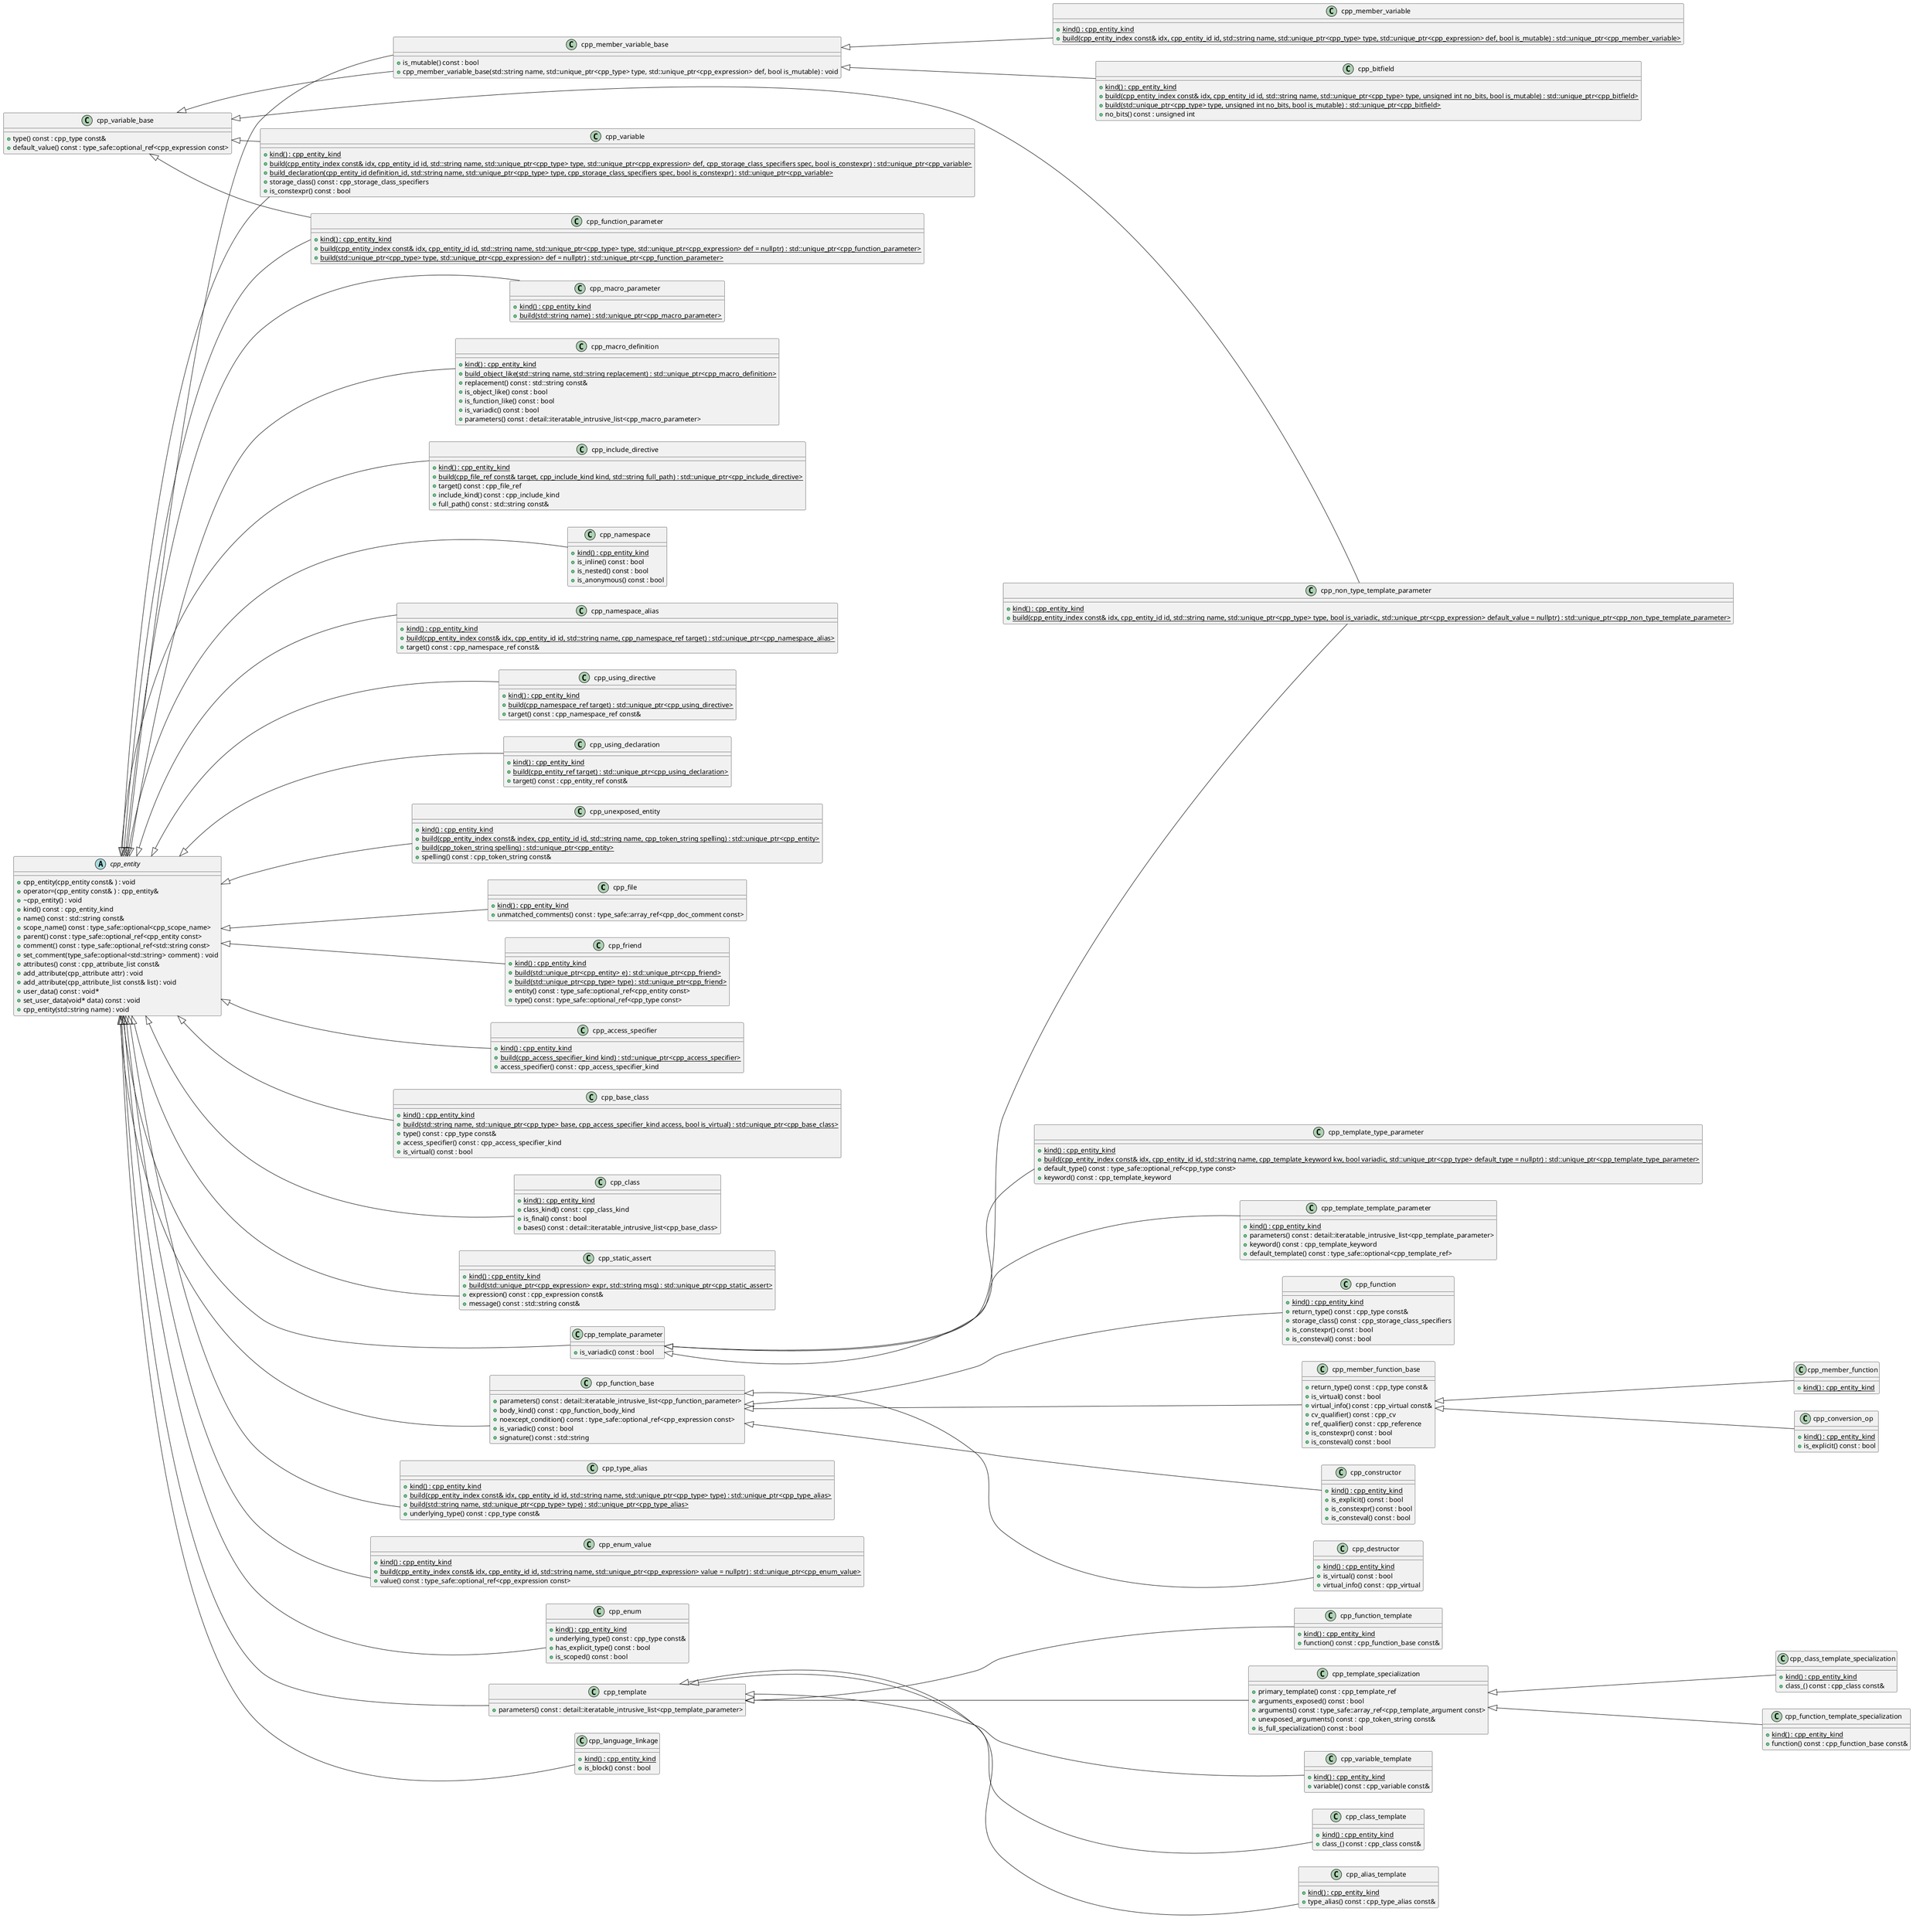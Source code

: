 @startuml
left to right direction
class "cpp_file" as C_0000006252
class C_0000006252 [[https://github.com/foonathan/cppast/blob/19cbc378f8a6b3fe7d04b309784a3a0920de9e75/include/cppast/cpp_file.hpp#L27{A [cppast::cpp_entity]() modelling a file. This is the top-level entity of the AST.}]] {
{static} +kind() : cpp_entity_kind [[[https://github.com/foonathan/cppast/blob/19cbc378f8a6b3fe7d04b309784a3a0920de9e75/include/cppast/cpp_file.hpp#L30{kind}]]]
+unmatched_comments() const : type_safe::array_ref<cpp_doc_comment const> [[[https://github.com/foonathan/cppast/blob/19cbc378f8a6b3fe7d04b309784a3a0920de9e75/include/cppast/cpp_file.hpp#L71{\returns The unmatched documentation comments.}]]]
}
class "cpp_class_template" as C_0000006313
class C_0000006313 [[https://github.com/foonathan/cppast/blob/19cbc378f8a6b3fe7d04b309784a3a0920de9e75/include/cppast/cpp_class_template.hpp#L13{A [cppast::cpp_entity]() modelling a class template.}]] {
{static} +kind() : cpp_entity_kind [[[https://github.com/foonathan/cppast/blob/19cbc378f8a6b3fe7d04b309784a3a0920de9e75/include/cppast/cpp_class_template.hpp#L16{kind}]]]
+class_() const : cpp_class const& [[[https://github.com/foonathan/cppast/blob/19cbc378f8a6b3fe7d04b309784a3a0920de9e75/include/cppast/cpp_class_template.hpp#L26{A reference to the class that is being templated.}]]]
}
class "cpp_class_template_specialization" as C_0000006323
class C_0000006323 [[https://github.com/foonathan/cppast/blob/19cbc378f8a6b3fe7d04b309784a3a0920de9e75/include/cppast/cpp_class_template.hpp#L42{A [cppast::cpp_entity]() modelling a class template specialization.}]] {
{static} +kind() : cpp_entity_kind [[[https://github.com/foonathan/cppast/blob/19cbc378f8a6b3fe7d04b309784a3a0920de9e75/include/cppast/cpp_class_template.hpp#L45{kind}]]]
+class_() const : cpp_class const& [[[https://github.com/foonathan/cppast/blob/19cbc378f8a6b3fe7d04b309784a3a0920de9e75/include/cppast/cpp_class_template.hpp#L55{A reference to the class that is being specialized.}]]]
}
class "cpp_friend" as C_0000006381
class C_0000006381 [[https://github.com/foonathan/cppast/blob/19cbc378f8a6b3fe7d04b309784a3a0920de9e75/include/cppast/cpp_friend.hpp#L19{A [cppast::cpp_entity]() representing a friend declaration. It can either declare or define a `friend` function (template), declare a `friend` class, or refer to an existing type.}]] {
{static} +kind() : cpp_entity_kind [[[https://github.com/foonathan/cppast/blob/19cbc378f8a6b3fe7d04b309784a3a0920de9e75/include/cppast/cpp_friend.hpp#L22{kind}]]]
{static} +build(std::unique_ptr<cpp_entity> e) : std::unique_ptr<cpp_friend> [[[https://github.com/foonathan/cppast/blob/19cbc378f8a6b3fe7d04b309784a3a0920de9e75/include/cppast/cpp_friend.hpp#L27{\returns A newly created friend declaring the given entity as `friend`. \notes The friend declaration itself will not be registered, but the referring entity is.}]]]
{static} +build(std::unique_ptr<cpp_type> type) : std::unique_ptr<cpp_friend> [[[https://github.com/foonathan/cppast/blob/19cbc378f8a6b3fe7d04b309784a3a0920de9e75/include/cppast/cpp_friend.hpp#L34{\returns A newly created friend declaring the given type as `friend`. \notes It will not be registered.}]]]
+entity() const : type_safe::optional_ref<cpp_entity const> [[[https://github.com/foonathan/cppast/blob/19cbc378f8a6b3fe7d04b309784a3a0920de9e75/include/cppast/cpp_friend.hpp#L40{\returns An optional reference to the entity it declares as friend, or `nullptr`.}]]]
+type() const : type_safe::optional_ref<cpp_type const> [[[https://github.com/foonathan/cppast/blob/19cbc378f8a6b3fe7d04b309784a3a0920de9e75/include/cppast/cpp_friend.hpp#L48{\returns An optional reference to the type it declares as friend, or `nullptr`.}]]]
}
class "cpp_alias_template" as C_0000006404
class C_0000006404 [[https://github.com/foonathan/cppast/blob/19cbc378f8a6b3fe7d04b309784a3a0920de9e75/include/cppast/cpp_alias_template.hpp#L13{A [cppast::cpp_entity]() modelling a C++ alias template.}]] {
{static} +kind() : cpp_entity_kind [[[https://github.com/foonathan/cppast/blob/19cbc378f8a6b3fe7d04b309784a3a0920de9e75/include/cppast/cpp_alias_template.hpp#L16{kind}]]]
+type_alias() const : cpp_type_alias const& [[[https://github.com/foonathan/cppast/blob/19cbc378f8a6b3fe7d04b309784a3a0920de9e75/include/cppast/cpp_alias_template.hpp#L26{\returns A reference to the type alias that is being templated.}]]]
}
class "cpp_function_template" as C_0000006423
class C_0000006423 [[https://github.com/foonathan/cppast/blob/19cbc378f8a6b3fe7d04b309784a3a0920de9e75/include/cppast/cpp_function_template.hpp#L13{A [cppast::cpp_entity]() modelling a function template.}]] {
{static} +kind() : cpp_entity_kind [[[https://github.com/foonathan/cppast/blob/19cbc378f8a6b3fe7d04b309784a3a0920de9e75/include/cppast/cpp_function_template.hpp#L16{kind}]]]
+function() const : cpp_function_base const& [[[https://github.com/foonathan/cppast/blob/19cbc378f8a6b3fe7d04b309784a3a0920de9e75/include/cppast/cpp_function_template.hpp#L26{A reference to the function that is being templated.}]]]
}
class "cpp_function_template_specialization" as C_0000006433
class C_0000006433 [[https://github.com/foonathan/cppast/blob/19cbc378f8a6b3fe7d04b309784a3a0920de9e75/include/cppast/cpp_function_template.hpp#L42{A [cppast::cpp_entity]() modelling a function template specialization.}]] {
{static} +kind() : cpp_entity_kind [[[https://github.com/foonathan/cppast/blob/19cbc378f8a6b3fe7d04b309784a3a0920de9e75/include/cppast/cpp_function_template.hpp#L45{kind}]]]
+function() const : cpp_function_base const& [[[https://github.com/foonathan/cppast/blob/19cbc378f8a6b3fe7d04b309784a3a0920de9e75/include/cppast/cpp_function_template.hpp#L59{A reference to the function that is being specialized.}]]]
}
class "cpp_access_specifier" as C_0000006604
class C_0000006604 [[https://github.com/foonathan/cppast/blob/19cbc378f8a6b3fe7d04b309784a3a0920de9e75/include/cppast/cpp_class.hpp#L37{A [cppast::cpp_entity]() modelling a C++ access specifier.}]] {
{static} +kind() : cpp_entity_kind [[[https://github.com/foonathan/cppast/blob/19cbc378f8a6b3fe7d04b309784a3a0920de9e75/include/cppast/cpp_class.hpp#L40{kind}]]]
{static} +build(cpp_access_specifier_kind kind) : std::unique_ptr<cpp_access_specifier> [[[https://github.com/foonathan/cppast/blob/19cbc378f8a6b3fe7d04b309784a3a0920de9e75/include/cppast/cpp_class.hpp#L45{\returns A newly created access specifier. \notes It is not meant to be registered at the [cppast::cpp_entity_index](), as nothing can refer to it.}]]]
+access_specifier() const : cpp_access_specifier_kind [[[https://github.com/foonathan/cppast/blob/19cbc378f8a6b3fe7d04b309784a3a0920de9e75/include/cppast/cpp_class.hpp#L51{\returns The kind of access specifier.}]]]
}
class "cpp_base_class" as C_0000006615
class C_0000006615 [[https://github.com/foonathan/cppast/blob/19cbc378f8a6b3fe7d04b309784a3a0920de9e75/include/cppast/cpp_class.hpp#L67{A [cppast::cpp_entity]() modelling a base class specifier.}]] {
{static} +kind() : cpp_entity_kind [[[https://github.com/foonathan/cppast/blob/19cbc378f8a6b3fe7d04b309784a3a0920de9e75/include/cppast/cpp_class.hpp#L70{kind}]]]
{static} +build(std::string name, std::unique_ptr<cpp_type> base, cpp_access_specifier_kind access, bool is_virtual) : std::unique_ptr<cpp_base_class> [[[https://github.com/foonathan/cppast/blob/19cbc378f8a6b3fe7d04b309784a3a0920de9e75/include/cppast/cpp_class.hpp#L75{\returns A newly created base class specifier. \notes It is not meant to be registered at the [cppast::cpp_entity_index](), as nothing can refer to the specifier itself.}]]]
+type() const : cpp_type const& [[[https://github.com/foonathan/cppast/blob/19cbc378f8a6b3fe7d04b309784a3a0920de9e75/include/cppast/cpp_class.hpp#L83{\returns The type of the base class.}]]]
+access_specifier() const : cpp_access_specifier_kind [[[https://github.com/foonathan/cppast/blob/19cbc378f8a6b3fe7d04b309784a3a0920de9e75/include/cppast/cpp_class.hpp#L89{\returns The access specifier of the base class.}]]]
+is_virtual() const : bool [[[https://github.com/foonathan/cppast/blob/19cbc378f8a6b3fe7d04b309784a3a0920de9e75/include/cppast/cpp_class.hpp#L95{\returns Whether or not it is a `virtual` base class.}]]]
}
class "cpp_class" as C_0000006644
class C_0000006644 [[https://github.com/foonathan/cppast/blob/19cbc378f8a6b3fe7d04b309784a3a0920de9e75/include/cppast/cpp_class.hpp#L118{A [cppast::cpp_entity]() modelling a C++ class. This can either be a definition or just a forward declaration. If it is just a forward declaration, everything except the class type will not be available.}]] {
{static} +kind() : cpp_entity_kind [[[https://github.com/foonathan/cppast/blob/19cbc378f8a6b3fe7d04b309784a3a0920de9e75/include/cppast/cpp_class.hpp#L123{kind}]]]
+class_kind() const : cpp_class_kind [[[https://github.com/foonathan/cppast/blob/19cbc378f8a6b3fe7d04b309784a3a0920de9e75/include/cppast/cpp_class.hpp#L198{\returns The keyword used in the declaration of the class.}]]]
+is_final() const : bool [[[https://github.com/foonathan/cppast/blob/19cbc378f8a6b3fe7d04b309784a3a0920de9e75/include/cppast/cpp_class.hpp#L204{\returns Whether or not the class was declared `final`.}]]]
+bases() const : detail::iteratable_intrusive_list<cpp_base_class> [[[https://github.com/foonathan/cppast/blob/19cbc378f8a6b3fe7d04b309784a3a0920de9e75/include/cppast/cpp_class.hpp#L210{\returns An iteratable object iterating over the [cppast::cpp_base_class]() specifiers.}]]]
}
class "cpp_static_assert" as C_0000006716
class C_0000006716 [[https://github.com/foonathan/cppast/blob/19cbc378f8a6b3fe7d04b309784a3a0920de9e75/include/cppast/cpp_static_assert.hpp#L12{cpp_static_assert}]] {
{static} +kind() : cpp_entity_kind [[[https://github.com/foonathan/cppast/blob/19cbc378f8a6b3fe7d04b309784a3a0920de9e75/include/cppast/cpp_static_assert.hpp#L15{kind}]]]
{static} +build(std::unique_ptr<cpp_expression> expr, std::string msg) : std::unique_ptr<cpp_static_assert> [[[https://github.com/foonathan/cppast/blob/19cbc378f8a6b3fe7d04b309784a3a0920de9e75/include/cppast/cpp_static_assert.hpp#L19{\returns A newly created `static_assert()` entity. \notes It will not be registered as nothing can refer to it.}]]]
+expression() const : cpp_expression const& [[[https://github.com/foonathan/cppast/blob/19cbc378f8a6b3fe7d04b309784a3a0920de9e75/include/cppast/cpp_static_assert.hpp#L27{\returns A reference to the [cppast::cpp_expression]() that is being asserted.}]]]
+message() const : std::string const& [[[https://github.com/foonathan/cppast/blob/19cbc378f8a6b3fe7d04b309784a3a0920de9e75/include/cppast/cpp_static_assert.hpp#L33{\returns A reference to the message of the assertion.}]]]
}
class "cpp_variable_base" as C_0000006800
class C_0000006800 [[https://github.com/foonathan/cppast/blob/19cbc378f8a6b3fe7d04b309784a3a0920de9e75/include/cppast/cpp_variable_base.hpp#L16{Additional base class for all [cppast::cpp_entity]() modelling some kind of variable. Examples are [cppast::cpp_variable]() or [cppast::cpp_function_parameter](), or anything that is name/type/default-value triple.}]] {
+type() const : cpp_type const& [[[https://github.com/foonathan/cppast/blob/19cbc378f8a6b3fe7d04b309784a3a0920de9e75/include/cppast/cpp_variable_base.hpp#L20{\returns A reference to the [cppast::cpp_type]() of the variable.}]]]
+default_value() const : type_safe::optional_ref<cpp_expression const> [[[https://github.com/foonathan/cppast/blob/19cbc378f8a6b3fe7d04b309784a3a0920de9e75/include/cppast/cpp_variable_base.hpp#L26{\returns A [ts::optional_ref]() to the [cppast::cpp_expression]() that is the default value.}]]]
}
class "cpp_function_parameter" as C_0000006844
class C_0000006844 [[https://github.com/foonathan/cppast/blob/19cbc378f8a6b3fe7d04b309784a3a0920de9e75/include/cppast/cpp_function.hpp#L16{A [cppast::cpp_entity]() modelling a function parameter.}]] {
{static} +kind() : cpp_entity_kind [[[https://github.com/foonathan/cppast/blob/19cbc378f8a6b3fe7d04b309784a3a0920de9e75/include/cppast/cpp_function.hpp#L19{kind}]]]
{static} +build(cpp_entity_index const& idx, cpp_entity_id id, std::string name, std::unique_ptr<cpp_type> type, std::unique_ptr<cpp_expression> def = nullptr) : std::unique_ptr<cpp_function_parameter> [[[https://github.com/foonathan/cppast/blob/19cbc378f8a6b3fe7d04b309784a3a0920de9e75/include/cppast/cpp_function.hpp#L22{\returns A newly created and registered function parameter.}]]]
{static} +build(std::unique_ptr<cpp_type> type, std::unique_ptr<cpp_expression> def = nullptr) : std::unique_ptr<cpp_function_parameter> [[[https://github.com/foonathan/cppast/blob/19cbc378f8a6b3fe7d04b309784a3a0920de9e75/include/cppast/cpp_function.hpp#L30{\returns A newly created unnamed function parameter. \notes It will not be registered, as nothing can refer to it.}]]]
}
class "cpp_function_base" as C_0000006868
class C_0000006868 [[https://github.com/foonathan/cppast/blob/19cbc378f8a6b3fe7d04b309784a3a0920de9e75/include/cppast/cpp_function.hpp#L68{Base class for all entities that are functions. It contains arguments and common flags.}]] {
+parameters() const : detail::iteratable_intrusive_list<cpp_function_parameter> [[[https://github.com/foonathan/cppast/blob/19cbc378f8a6b3fe7d04b309784a3a0920de9e75/include/cppast/cpp_function.hpp#L73{\returns An iteratable object iterating over the [cppast::cpp_function_parameter]() entities.}]]]
+body_kind() const : cpp_function_body_kind [[[https://github.com/foonathan/cppast/blob/19cbc378f8a6b3fe7d04b309784a3a0920de9e75/include/cppast/cpp_function.hpp#L80{\returns The [cppast::cpp_function_body_kind](). \notes This matches the [cppast::cpp_forward_declarable]() queries.}]]]
+noexcept_condition() const : type_safe::optional_ref<cpp_expression const> [[[https://github.com/foonathan/cppast/blob/19cbc378f8a6b3fe7d04b309784a3a0920de9e75/include/cppast/cpp_function.hpp#L89{\returns A [ts::optional_ref]() to the [cppast::cpp_expression]() that is the given `noexcept` condition. \notes If this returns `nullptr`, the function has the implicit noexcept value (i.e. none, unless it is a destructor). \notes There is no way to di...}]]]
+is_variadic() const : bool [[[https://github.com/foonathan/cppast/blob/19cbc378f8a6b3fe7d04b309784a3a0920de9e75/include/cppast/cpp_function.hpp#L95{\returns Whether the function has an ellipsis.}]]]
+signature() const : std::string [[[https://github.com/foonathan/cppast/blob/19cbc378f8a6b3fe7d04b309784a3a0920de9e75/include/cppast/cpp_function.hpp#L103{\returns The signature of the function, i.e. parameters and cv/ref-qualifiers if a member function. It has the form `(int,char,...) const`.}]]]
}
class "cpp_function" as C_0000006910
class C_0000006910 [[https://github.com/foonathan/cppast/blob/19cbc378f8a6b3fe7d04b309784a3a0920de9e75/include/cppast/cpp_function.hpp#L201{A [cppast::cpp_entity]() modelling a C++ function. \notes This is not a member function, use [cppast::cpp_member_function]() for that. It can be a `static` function of a class, however.}]] {
{static} +kind() : cpp_entity_kind [[[https://github.com/foonathan/cppast/blob/19cbc378f8a6b3fe7d04b309784a3a0920de9e75/include/cppast/cpp_function.hpp#L204{kind}]]]
+return_type() const : cpp_type const& [[[https://github.com/foonathan/cppast/blob/19cbc378f8a6b3fe7d04b309784a3a0920de9e75/include/cppast/cpp_function.hpp#L237{\returns A reference to the return [cppast::cpp_type]().}]]]
+storage_class() const : cpp_storage_class_specifiers [[[https://github.com/foonathan/cppast/blob/19cbc378f8a6b3fe7d04b309784a3a0920de9e75/include/cppast/cpp_function.hpp#L245{\returns The [cppast::cpp_storage_specifiers]() of the function. \notes If it is `cpp_storage_class_static` and inside a [cppast::cpp_class](), it is a `static` class function.}]]]
+is_constexpr() const : bool [[[https://github.com/foonathan/cppast/blob/19cbc378f8a6b3fe7d04b309784a3a0920de9e75/include/cppast/cpp_function.hpp#L251{\returns Whether the function is marked `constexpr`.}]]]
+is_consteval() const : bool [[[https://github.com/foonathan/cppast/blob/19cbc378f8a6b3fe7d04b309784a3a0920de9e75/include/cppast/cpp_function.hpp#L257{\returns Whether the function is marked `consteval`.}]]]
}
class "cpp_type_alias" as C_0000007116
class C_0000007116 [[https://github.com/foonathan/cppast/blob/19cbc378f8a6b3fe7d04b309784a3a0920de9e75/include/cppast/cpp_type_alias.hpp#L14{A [cppast::cpp_entity]() modelling a type alias/typedef. \notes There is no distinction between `using` and `typedef` type aliases made in the AST.}]] {
{static} +kind() : cpp_entity_kind [[[https://github.com/foonathan/cppast/blob/19cbc378f8a6b3fe7d04b309784a3a0920de9e75/include/cppast/cpp_type_alias.hpp#L17{kind}]]]
{static} +build(cpp_entity_index const& idx, cpp_entity_id id, std::string name, std::unique_ptr<cpp_type> type) : std::unique_ptr<cpp_type_alias> [[[https://github.com/foonathan/cppast/blob/19cbc378f8a6b3fe7d04b309784a3a0920de9e75/include/cppast/cpp_type_alias.hpp#L20{\returns A newly created and registered type alias.}]]]
{static} +build(std::string name, std::unique_ptr<cpp_type> type) : std::unique_ptr<cpp_type_alias> [[[https://github.com/foonathan/cppast/blob/19cbc378f8a6b3fe7d04b309784a3a0920de9e75/include/cppast/cpp_type_alias.hpp#L25{\returns A newly created type alias that isn't registered. \notes This function is intendend for templated type aliases.}]]]
+underlying_type() const : cpp_type const& [[[https://github.com/foonathan/cppast/blob/19cbc378f8a6b3fe7d04b309784a3a0920de9e75/include/cppast/cpp_type_alias.hpp#L28{\returns A reference to the aliased [cppast::cpp_type]().}]]]
}
class "cpp_enum_value" as C_0000007165
class C_0000007165 [[https://github.com/foonathan/cppast/blob/19cbc378f8a6b3fe7d04b309784a3a0920de9e75/include/cppast/cpp_enum.hpp#L21{A [cppast::cpp_entity]() modelling the value of an [cppast::cpp_enum]().}]] {
{static} +kind() : cpp_entity_kind [[[https://github.com/foonathan/cppast/blob/19cbc378f8a6b3fe7d04b309784a3a0920de9e75/include/cppast/cpp_enum.hpp#L24{kind}]]]
{static} +build(cpp_entity_index const& idx, cpp_entity_id id, std::string name, std::unique_ptr<cpp_expression> value = nullptr) : std::unique_ptr<cpp_enum_value> [[[https://github.com/foonathan/cppast/blob/19cbc378f8a6b3fe7d04b309784a3a0920de9e75/include/cppast/cpp_enum.hpp#L28{\returns A newly created and registered enum value. \notes `value` may be `nullptr`, in which case the enum has an implicit value.}]]]
+value() const : type_safe::optional_ref<cpp_expression const> [[[https://github.com/foonathan/cppast/blob/19cbc378f8a6b3fe7d04b309784a3a0920de9e75/include/cppast/cpp_enum.hpp#L34{\returns A [ts::optional_ref]() to the [cppast::cpp_expression]() that is the enum value. \notes It only has an associated expression if the value is explictly given.}]]]
}
class "cpp_enum" as C_0000007183
class C_0000007183 [[https://github.com/foonathan/cppast/blob/19cbc378f8a6b3fe7d04b309784a3a0920de9e75/include/cppast/cpp_enum.hpp#L53{A [cppast::cpp_entity]() modelling a C++ enumeration. This can either be a definition or just a forward declaration. If it is just forward declared, it will not have any children.}]] {
{static} +kind() : cpp_entity_kind [[[https://github.com/foonathan/cppast/blob/19cbc378f8a6b3fe7d04b309784a3a0920de9e75/include/cppast/cpp_enum.hpp#L58{kind}]]]
+underlying_type() const : cpp_type const& [[[https://github.com/foonathan/cppast/blob/19cbc378f8a6b3fe7d04b309784a3a0920de9e75/include/cppast/cpp_enum.hpp#L108{\returns A reference to the underlying [cppast::cpp_type]() of the enum.}]]]
+has_explicit_type() const : bool [[[https://github.com/foonathan/cppast/blob/19cbc378f8a6b3fe7d04b309784a3a0920de9e75/include/cppast/cpp_enum.hpp#L114{\returns Whether or not the underlying type is explictly given.}]]]
+is_scoped() const : bool [[[https://github.com/foonathan/cppast/blob/19cbc378f8a6b3fe7d04b309784a3a0920de9e75/include/cppast/cpp_enum.hpp#L120{\returns Whether or not it is a scoped enumeration (i.e. an `enum class`).}]]]
}
class "cpp_template" as C_0000007430
class C_0000007430 [[https://github.com/foonathan/cppast/blob/19cbc378f8a6b3fe7d04b309784a3a0920de9e75/include/cppast/cpp_template.hpp#L21{Base class for all entities modelling a C++ template of some kind. It is a container of a single [cppast::cpp_entity]() that is the entity being templated.}]] {
+parameters() const : detail::iteratable_intrusive_list<cpp_template_parameter> [[[https://github.com/foonathan/cppast/blob/19cbc378f8a6b3fe7d04b309784a3a0920de9e75/include/cppast/cpp_template.hpp#L26{\returns An iteratable object iterating over the [cppast::cpp_template_parameter]() entities. \notes These may be empty for a full specialization.}]]]
}
class "cpp_template_specialization" as C_0000007484
class C_0000007484 [[https://github.com/foonathan/cppast/blob/19cbc378f8a6b3fe7d04b309784a3a0920de9e75/include/cppast/cpp_template.hpp#L177{Base class for all entities modelling a C++ template specialization.}]] {
+primary_template() const : cpp_template_ref [[[https://github.com/foonathan/cppast/blob/19cbc378f8a6b3fe7d04b309784a3a0920de9e75/include/cppast/cpp_template.hpp#L181{\returns A reference to the template that is being specialized.}]]]
+arguments_exposed() const : bool [[[https://github.com/foonathan/cppast/blob/19cbc378f8a6b3fe7d04b309784a3a0920de9e75/include/cppast/cpp_template.hpp#L187{\returns Whether or not the arguments are exposed.}]]]
+arguments() const : type_safe::array_ref<cpp_template_argument const> [[[https://github.com/foonathan/cppast/blob/19cbc378f8a6b3fe7d04b309784a3a0920de9e75/include/cppast/cpp_template.hpp#L196{\returns An iteratable object iterating over the [cppast::cpp_template_argument]()s. \requires The arguments are exposed, i.e. `arguments_exposed()` returns `true`. \notes For function template specializations it can be empty, meaning that the arguments...}]]]
+unexposed_arguments() const : cpp_token_string const& [[[https://github.com/foonathan/cppast/blob/19cbc378f8a6b3fe7d04b309784a3a0920de9e75/include/cppast/cpp_template.hpp#L206{\returns The unexposed arguments as string. \requires The arguments are not exposed, i.e. `arguments_exposed()` returns `false`. \notes For function template specializations it can be empty, meaning that the arguments are not explictly given but deduced...}]]]
+is_full_specialization() const : bool [[[https://github.com/foonathan/cppast/blob/19cbc378f8a6b3fe7d04b309784a3a0920de9e75/include/cppast/cpp_template.hpp#L212{\returns Whether or not the specialization is a full specialization.}]]]
}
class "cpp_language_linkage" as C_0000007515
class C_0000007515 [[https://github.com/foonathan/cppast/blob/19cbc378f8a6b3fe7d04b309784a3a0920de9e75/include/cppast/cpp_language_linkage.hpp#L13{A [cppast::cpp_entity]() modelling a language linkage.}]] {
{static} +kind() : cpp_entity_kind [[[https://github.com/foonathan/cppast/blob/19cbc378f8a6b3fe7d04b309784a3a0920de9e75/include/cppast/cpp_language_linkage.hpp#L17{kind}]]]
+is_block() const : bool [[[https://github.com/foonathan/cppast/blob/19cbc378f8a6b3fe7d04b309784a3a0920de9e75/include/cppast/cpp_language_linkage.hpp#L50{\returns `true` if the linkage is a block, `false` otherwise.}]]]
}
class "cpp_macro_parameter" as C_0000007532
class C_0000007532 [[https://github.com/foonathan/cppast/blob/19cbc378f8a6b3fe7d04b309784a3a0920de9e75/include/cppast/cpp_preprocessor.hpp#L15{A [cppast::cpp_entity]() modelling a macro parameter.}]] {
{static} +kind() : cpp_entity_kind [[[https://github.com/foonathan/cppast/blob/19cbc378f8a6b3fe7d04b309784a3a0920de9e75/include/cppast/cpp_preprocessor.hpp#L18{kind}]]]
{static} +build(std::string name) : std::unique_ptr<cpp_macro_parameter> [[[https://github.com/foonathan/cppast/blob/19cbc378f8a6b3fe7d04b309784a3a0920de9e75/include/cppast/cpp_preprocessor.hpp#L23{\returns A newly built macro parameter. \notes It is not meant to be registered in the [cppast::cpp_entity_index]() as no other [cppast::cpp_entity]() can refer to it.}]]]
}
class "cpp_macro_definition" as C_0000007536
class C_0000007536 [[https://github.com/foonathan/cppast/blob/19cbc378f8a6b3fe7d04b309784a3a0920de9e75/include/cppast/cpp_preprocessor.hpp#L35{A [cppast::cpp_entity]() modelling a macro definition.}]] {
{static} +kind() : cpp_entity_kind [[[https://github.com/foonathan/cppast/blob/19cbc378f8a6b3fe7d04b309784a3a0920de9e75/include/cppast/cpp_preprocessor.hpp#L38{kind}]]]
{static} +build_object_like(std::string name, std::string replacement) : std::unique_ptr<cpp_macro_definition> [[[https://github.com/foonathan/cppast/blob/19cbc378f8a6b3fe7d04b309784a3a0920de9e75/include/cppast/cpp_preprocessor.hpp#L43{\returns A newly built object like macro. \notes It is not meant to be registered in the [cppast::cpp_entity_index](), as no other [cppast::cpp_entity]() can refer to it.}]]]
+replacement() const : std::string const& [[[https://github.com/foonathan/cppast/blob/19cbc378f8a6b3fe7d04b309784a3a0920de9e75/include/cppast/cpp_preprocessor.hpp#L98{\returns The replacement text of the macro.}]]]
+is_object_like() const : bool [[[https://github.com/foonathan/cppast/blob/19cbc378f8a6b3fe7d04b309784a3a0920de9e75/include/cppast/cpp_preprocessor.hpp#L104{\returns Whether or not it is an object like macro.}]]]
+is_function_like() const : bool [[[https://github.com/foonathan/cppast/blob/19cbc378f8a6b3fe7d04b309784a3a0920de9e75/include/cppast/cpp_preprocessor.hpp#L110{\returns Whether or not it is a function like macro.}]]]
+is_variadic() const : bool [[[https://github.com/foonathan/cppast/blob/19cbc378f8a6b3fe7d04b309784a3a0920de9e75/include/cppast/cpp_preprocessor.hpp#L116{\returns Whether or not it is a variadic macro.}]]]
+parameters() const : detail::iteratable_intrusive_list<cpp_macro_parameter> [[[https://github.com/foonathan/cppast/blob/19cbc378f8a6b3fe7d04b309784a3a0920de9e75/include/cppast/cpp_preprocessor.hpp#L123{\returns The parameters of the macro. \notes It has none if it is not a function like macro.}]]]
}
class "cpp_include_directive" as C_0000007566
class C_0000007566 [[https://github.com/foonathan/cppast/blob/19cbc378f8a6b3fe7d04b309784a3a0920de9e75/include/cppast/cpp_preprocessor.hpp#L154{A [cppast::cpp_entity]() modelling an `#include`.}]] {
{static} +kind() : cpp_entity_kind [[[https://github.com/foonathan/cppast/blob/19cbc378f8a6b3fe7d04b309784a3a0920de9e75/include/cppast/cpp_preprocessor.hpp#L157{kind}]]]
{static} +build(cpp_file_ref const& target, cpp_include_kind kind, std::string full_path) : std::unique_ptr<cpp_include_directive> [[[https://github.com/foonathan/cppast/blob/19cbc378f8a6b3fe7d04b309784a3a0920de9e75/include/cppast/cpp_preprocessor.hpp#L162{\returns A newly built include directive. \notes It is not meant to be registered in the [cppast::cpp_entity_index](), as no other [cppast::cpp_entity]() can refer to it.}]]]
+target() const : cpp_file_ref [[[https://github.com/foonathan/cppast/blob/19cbc378f8a6b3fe7d04b309784a3a0920de9e75/include/cppast/cpp_preprocessor.hpp#L171{\returns A reference to the [cppast::cpp_file]() it includes.}]]]
+include_kind() const : cpp_include_kind [[[https://github.com/foonathan/cppast/blob/19cbc378f8a6b3fe7d04b309784a3a0920de9e75/include/cppast/cpp_preprocessor.hpp#L177{\returns The kind of include it is.}]]]
+full_path() const : std::string const& [[[https://github.com/foonathan/cppast/blob/19cbc378f8a6b3fe7d04b309784a3a0920de9e75/include/cppast/cpp_preprocessor.hpp#L183{\returns The full path of the included file.}]]]
}
class "cpp_member_variable_base" as C_0000007672
class C_0000007672 [[https://github.com/foonathan/cppast/blob/19cbc378f8a6b3fe7d04b309784a3a0920de9e75/include/cppast/cpp_member_variable.hpp#L13{Base class for all kinds of member variables.}]] {
+is_mutable() const : bool [[[https://github.com/foonathan/cppast/blob/19cbc378f8a6b3fe7d04b309784a3a0920de9e75/include/cppast/cpp_member_variable.hpp#L17{\returns Whether or not the member variable is declared `mutable`.}]]]
+cpp_member_variable_base(std::string name, std::unique_ptr<cpp_type> type, std::unique_ptr<cpp_expression> def, bool is_mutable) : void [[[https://github.com/foonathan/cppast/blob/19cbc378f8a6b3fe7d04b309784a3a0920de9e75/include/cppast/cpp_member_variable.hpp#L22{cpp_member_variable_base}]]]
}
class "cpp_member_variable" as C_0000007680
class C_0000007680 [[https://github.com/foonathan/cppast/blob/19cbc378f8a6b3fe7d04b309784a3a0920de9e75/include/cppast/cpp_member_variable.hpp#L33{A [cppast::cpp_entity]() modelling a C++ member variable.}]] {
{static} +kind() : cpp_entity_kind [[[https://github.com/foonathan/cppast/blob/19cbc378f8a6b3fe7d04b309784a3a0920de9e75/include/cppast/cpp_member_variable.hpp#L36{kind}]]]
{static} +build(cpp_entity_index const& idx, cpp_entity_id id, std::string name, std::unique_ptr<cpp_type> type, std::unique_ptr<cpp_expression> def, bool is_mutable) : std::unique_ptr<cpp_member_variable> [[[https://github.com/foonathan/cppast/blob/19cbc378f8a6b3fe7d04b309784a3a0920de9e75/include/cppast/cpp_member_variable.hpp#L40{\returns A newly created and registered member variable. \notes `def` may be `nullptr` in which case there is no member initializer provided.}]]]
}
class "cpp_bitfield" as C_0000007692
class C_0000007692 [[https://github.com/foonathan/cppast/blob/19cbc378f8a6b3fe7d04b309784a3a0920de9e75/include/cppast/cpp_member_variable.hpp#L53{A [cppast::cpp_entity]() modelling a C++ bitfield.}]] {
{static} +kind() : cpp_entity_kind [[[https://github.com/foonathan/cppast/blob/19cbc378f8a6b3fe7d04b309784a3a0920de9e75/include/cppast/cpp_member_variable.hpp#L56{kind}]]]
{static} +build(cpp_entity_index const& idx, cpp_entity_id id, std::string name, std::unique_ptr<cpp_type> type, unsigned int no_bits, bool is_mutable) : std::unique_ptr<cpp_bitfield> [[[https://github.com/foonathan/cppast/blob/19cbc378f8a6b3fe7d04b309784a3a0920de9e75/include/cppast/cpp_member_variable.hpp#L60{\returns A newly created and registered bitfield. \notes It cannot have a member initializer, i.e. default value.}]]]
{static} +build(std::unique_ptr<cpp_type> type, unsigned int no_bits, bool is_mutable) : std::unique_ptr<cpp_bitfield> [[[https://github.com/foonathan/cppast/blob/19cbc378f8a6b3fe7d04b309784a3a0920de9e75/include/cppast/cpp_member_variable.hpp#L66{\returns A newly created unnamed bitfield. \notes It will not be registered, as it is unnamed.}]]]
+no_bits() const : unsigned int [[[https://github.com/foonathan/cppast/blob/19cbc378f8a6b3fe7d04b309784a3a0920de9e75/include/cppast/cpp_member_variable.hpp#L70{\returns The number of bits of the bitfield.}]]]
}
class "cpp_namespace" as C_0000007726
class C_0000007726 [[https://github.com/foonathan/cppast/blob/19cbc378f8a6b3fe7d04b309784a3a0920de9e75/include/cppast/cpp_namespace.hpp#L15{A [cppast::cpp_entity]() modelling a namespace.}]] {
{static} +kind() : cpp_entity_kind [[[https://github.com/foonathan/cppast/blob/19cbc378f8a6b3fe7d04b309784a3a0920de9e75/include/cppast/cpp_namespace.hpp#L19{kind}]]]
+is_inline() const : bool [[[https://github.com/foonathan/cppast/blob/19cbc378f8a6b3fe7d04b309784a3a0920de9e75/include/cppast/cpp_namespace.hpp#L56{\returns Whether or not the namespace is an `inline namespace`.}]]]
+is_nested() const : bool [[[https://github.com/foonathan/cppast/blob/19cbc378f8a6b3fe7d04b309784a3a0920de9e75/include/cppast/cpp_namespace.hpp#L62{\returns Whether or not the namespace is part of a C++17 nested namespace.}]]]
+is_anonymous() const : bool [[[https://github.com/foonathan/cppast/blob/19cbc378f8a6b3fe7d04b309784a3a0920de9e75/include/cppast/cpp_namespace.hpp#L68{\returns Whether or not the namespace is anonymous.}]]]
}
class "cpp_namespace_alias" as C_0000007747
class C_0000007747 [[https://github.com/foonathan/cppast/blob/19cbc378f8a6b3fe7d04b309784a3a0920de9e75/include/cppast/cpp_namespace.hpp#L102{A [cppast::cpp_entity]() modelling a namespace alias.}]] {
{static} +kind() : cpp_entity_kind [[[https://github.com/foonathan/cppast/blob/19cbc378f8a6b3fe7d04b309784a3a0920de9e75/include/cppast/cpp_namespace.hpp#L105{kind}]]]
{static} +build(cpp_entity_index const& idx, cpp_entity_id id, std::string name, cpp_namespace_ref target) : std::unique_ptr<cpp_namespace_alias> [[[https://github.com/foonathan/cppast/blob/19cbc378f8a6b3fe7d04b309784a3a0920de9e75/include/cppast/cpp_namespace.hpp#L108{\returns A newly created and registered namespace alias.}]]]
+target() const : cpp_namespace_ref const& [[[https://github.com/foonathan/cppast/blob/19cbc378f8a6b3fe7d04b309784a3a0920de9e75/include/cppast/cpp_namespace.hpp#L114{\returns The [cppast::cpp_namespace_ref]() to the aliased namespace. \notes If the namespace aliases aliases another namespace alias, the target entity will still be the namespace, not the alias.}]]]
}
class "cpp_using_directive" as C_0000007767
class C_0000007767 [[https://github.com/foonathan/cppast/blob/19cbc378f8a6b3fe7d04b309784a3a0920de9e75/include/cppast/cpp_namespace.hpp#L133{A [cppast::cpp_entity]() modelling a using directive. A using directive is `using namespace std`, for example. \notes It does not have a name.}]] {
{static} +kind() : cpp_entity_kind [[[https://github.com/foonathan/cppast/blob/19cbc378f8a6b3fe7d04b309784a3a0920de9e75/include/cppast/cpp_namespace.hpp#L136{kind}]]]
{static} +build(cpp_namespace_ref target) : std::unique_ptr<cpp_using_directive> [[[https://github.com/foonathan/cppast/blob/19cbc378f8a6b3fe7d04b309784a3a0920de9e75/include/cppast/cpp_namespace.hpp#L141{\returns A newly created using directive. \notes It is not meant to be registered at the [cppast::cpp_entity_index](), as nothing can refer to it.}]]]
+target() const : cpp_namespace_ref const& [[[https://github.com/foonathan/cppast/blob/19cbc378f8a6b3fe7d04b309784a3a0920de9e75/include/cppast/cpp_namespace.hpp#L147{\returns The [cppast::cpp_namespace_ref]() that is being used.}]]]
}
class "cpp_using_declaration" as C_0000007783
class C_0000007783 [[https://github.com/foonathan/cppast/blob/19cbc378f8a6b3fe7d04b309784a3a0920de9e75/include/cppast/cpp_namespace.hpp#L164{A [cppast::cpp_entity]() modelling a using declaration. A using declaration is `using std::vector`, for example. \notes It does not have a name.}]] {
{static} +kind() : cpp_entity_kind [[[https://github.com/foonathan/cppast/blob/19cbc378f8a6b3fe7d04b309784a3a0920de9e75/include/cppast/cpp_namespace.hpp#L167{kind}]]]
{static} +build(cpp_entity_ref target) : std::unique_ptr<cpp_using_declaration> [[[https://github.com/foonathan/cppast/blob/19cbc378f8a6b3fe7d04b309784a3a0920de9e75/include/cppast/cpp_namespace.hpp#L172{\returns A newly created using declaration. \notes It is not meant to be registered at the [cppast::cpp_entity_index](), as nothing can refer to it.}]]]
+target() const : cpp_entity_ref const& [[[https://github.com/foonathan/cppast/blob/19cbc378f8a6b3fe7d04b309784a3a0920de9e75/include/cppast/cpp_namespace.hpp#L179{\returns The [cppast::cpp_entity_ref]() that is being used. \notes The name of the reference is the same as the name of this entity.}]]]
}
class "cpp_variable" as C_0000007825
class C_0000007825 [[https://github.com/foonathan/cppast/blob/19cbc378f8a6b3fe7d04b309784a3a0920de9e75/include/cppast/cpp_variable.hpp#L18{A [cppast::cpp_entity]() modelling a C++ variable. \notes This is not a member variable, use [cppast::cpp_member_variable]() for that. But it can be `static` member variable.}]] {
{static} +kind() : cpp_entity_kind [[[https://github.com/foonathan/cppast/blob/19cbc378f8a6b3fe7d04b309784a3a0920de9e75/include/cppast/cpp_variable.hpp#L23{kind}]]]
{static} +build(cpp_entity_index const& idx, cpp_entity_id id, std::string name, std::unique_ptr<cpp_type> type, std::unique_ptr<cpp_expression> def, cpp_storage_class_specifiers spec, bool is_constexpr) : std::unique_ptr<cpp_variable> [[[https://github.com/foonathan/cppast/blob/19cbc378f8a6b3fe7d04b309784a3a0920de9e75/include/cppast/cpp_variable.hpp#L27{\returns A newly created and registered variable. \notes The default value may be `nullptr` indicating no default value.}]]]
{static} +build_declaration(cpp_entity_id definition_id, std::string name, std::unique_ptr<cpp_type> type, cpp_storage_class_specifiers spec, bool is_constexpr) : std::unique_ptr<cpp_variable> [[[https://github.com/foonathan/cppast/blob/19cbc378f8a6b3fe7d04b309784a3a0920de9e75/include/cppast/cpp_variable.hpp#L35{\returns A newly created variable that is a declaration. A declaration will not be registered and it does not have the default value.}]]]
+storage_class() const : cpp_storage_class_specifiers [[[https://github.com/foonathan/cppast/blob/19cbc378f8a6b3fe7d04b309784a3a0920de9e75/include/cppast/cpp_variable.hpp#L42{\returns The [cppast::cpp_storage_specifiers]() on that variable.}]]]
+is_constexpr() const : bool [[[https://github.com/foonathan/cppast/blob/19cbc378f8a6b3fe7d04b309784a3a0920de9e75/include/cppast/cpp_variable.hpp#L48{\returns Whether the variable is marked `constexpr`.}]]]
}
abstract "cpp_entity" as C_0000007892
abstract C_0000007892 [[https://github.com/foonathan/cppast/blob/19cbc378f8a6b3fe7d04b309784a3a0920de9e75/include/cppast/cpp_entity.hpp#L47{The base class for all entities in the C++ AST.}]] {
+cpp_entity(cpp_entity const& ) : void [[[https://github.com/foonathan/cppast/blob/19cbc378f8a6b3fe7d04b309784a3a0920de9e75/include/cppast/cpp_entity.hpp#L50{cpp_entity}]]]
+operator=(cpp_entity const& ) : cpp_entity& [[[https://github.com/foonathan/cppast/blob/19cbc378f8a6b3fe7d04b309784a3a0920de9e75/include/cppast/cpp_entity.hpp#L51{operator=}]]]
+~cpp_entity() : void [[[https://github.com/foonathan/cppast/blob/19cbc378f8a6b3fe7d04b309784a3a0920de9e75/include/cppast/cpp_entity.hpp#L53{~cpp_entity}]]]
+kind() const : cpp_entity_kind [[[https://github.com/foonathan/cppast/blob/19cbc378f8a6b3fe7d04b309784a3a0920de9e75/include/cppast/cpp_entity.hpp#L56{\returns The kind of the entity.}]]]
+name() const : std::string const& [[[https://github.com/foonathan/cppast/blob/19cbc378f8a6b3fe7d04b309784a3a0920de9e75/include/cppast/cpp_entity.hpp#L63{\returns The name of the entity. The name is the string associated with the entity's declaration.}]]]
+scope_name() const : type_safe::optional<cpp_scope_name> [[[https://github.com/foonathan/cppast/blob/19cbc378f8a6b3fe7d04b309784a3a0920de9e75/include/cppast/cpp_entity.hpp#L70{\returns The name of the new scope created by the entity, if there is any.}]]]
+parent() const : type_safe::optional_ref<cpp_entity const> [[[https://github.com/foonathan/cppast/blob/19cbc378f8a6b3fe7d04b309784a3a0920de9e75/include/cppast/cpp_entity.hpp#L76{\returns A [ts::optional_ref]() to the parent entity in the AST.}]]]
+comment() const : type_safe::optional_ref<std::string const> [[[https://github.com/foonathan/cppast/blob/19cbc378f8a6b3fe7d04b309784a3a0920de9e75/include/cppast/cpp_entity.hpp#L106{\returns The documentation comment associated with that entity, if any. \notes A documentation comment can have three forms: * A C style doc comment. It is a C style comment starting with an additional `*`, i.e. `/**`. One space after the leading sequen...}]]]
+set_comment(type_safe::optional<std::string> comment) : void [[[https://github.com/foonathan/cppast/blob/19cbc378f8a6b3fe7d04b309784a3a0920de9e75/include/cppast/cpp_entity.hpp#L113{\effects Sets the associated comment. \requires The comment must not be empty, if there is one.}]]]
+attributes() const : cpp_attribute_list const& [[[https://github.com/foonathan/cppast/blob/19cbc378f8a6b3fe7d04b309784a3a0920de9e75/include/cppast/cpp_entity.hpp#L119{\returns The list of attributes that are specified for that entity.}]]]
+add_attribute(cpp_attribute attr) : void [[[https://github.com/foonathan/cppast/blob/19cbc378f8a6b3fe7d04b309784a3a0920de9e75/include/cppast/cpp_entity.hpp#L125{\effects Adds an attribute for that entity.}]]]
+add_attribute(cpp_attribute_list const& list) : void [[[https://github.com/foonathan/cppast/blob/19cbc378f8a6b3fe7d04b309784a3a0920de9e75/include/cppast/cpp_entity.hpp#L131{\effects Adds multiple arguments for that entity.}]]]
+user_data() const : void* [[[https://github.com/foonathan/cppast/blob/19cbc378f8a6b3fe7d04b309784a3a0920de9e75/include/cppast/cpp_entity.hpp#L137{\returns The specified user data.}]]]
+set_user_data(void* data) const : void [[[https://github.com/foonathan/cppast/blob/19cbc378f8a6b3fe7d04b309784a3a0920de9e75/include/cppast/cpp_entity.hpp#L149{\effects Sets some kind of user data. User data is just some kind of pointer, there are no requirements. The class will do no lifetime management. User data is useful if you need to store additional data for an entity without the need to maintain a regi...}]]]
+cpp_entity(std::string name) : void [[[https://github.com/foonathan/cppast/blob/19cbc378f8a6b3fe7d04b309784a3a0920de9e75/include/cppast/cpp_entity.hpp#L155{\effects Creates it giving it the the name.}]]]
}
class "cpp_unexposed_entity" as C_0000007918
class C_0000007918 [[https://github.com/foonathan/cppast/blob/19cbc378f8a6b3fe7d04b309784a3a0920de9e75/include/cppast/cpp_entity.hpp#L187{A [cppast::cpp_entity]() that isn't exposed directly. The only information available is the raw source code.}]] {
{static} +kind() : cpp_entity_kind [[[https://github.com/foonathan/cppast/blob/19cbc378f8a6b3fe7d04b309784a3a0920de9e75/include/cppast/cpp_entity.hpp#L190{kind}]]]
{static} +build(cpp_entity_index const& index, cpp_entity_id id, std::string name, cpp_token_string spelling) : std::unique_ptr<cpp_entity> [[[https://github.com/foonathan/cppast/blob/19cbc378f8a6b3fe7d04b309784a3a0920de9e75/include/cppast/cpp_entity.hpp#L194{\returns A newly built and registered unexposed entity. \notes It will be registered as a declaration.}]]]
{static} +build(cpp_token_string spelling) : std::unique_ptr<cpp_entity> [[[https://github.com/foonathan/cppast/blob/19cbc378f8a6b3fe7d04b309784a3a0920de9e75/include/cppast/cpp_entity.hpp#L199{\returns A newly built unnamed unexposed entity. It will not be registered.}]]]
+spelling() const : cpp_token_string const& [[[https://github.com/foonathan/cppast/blob/19cbc378f8a6b3fe7d04b309784a3a0920de9e75/include/cppast/cpp_entity.hpp#L202{\returns The spelling of that entity.}]]]
}
class "cpp_template_parameter" as C_0000007933
class C_0000007933 [[https://github.com/foonathan/cppast/blob/19cbc378f8a6b3fe7d04b309784a3a0920de9e75/include/cppast/cpp_template_parameter.hpp#L17{Base class for all entities modelling a template parameter of some kind.}]] {
+is_variadic() const : bool [[[https://github.com/foonathan/cppast/blob/19cbc378f8a6b3fe7d04b309784a3a0920de9e75/include/cppast/cpp_template_parameter.hpp#L21{\returns Whether or not the parameter is variadic.}]]]
}
class "cpp_template_type_parameter" as C_0000007941
class C_0000007941 [[https://github.com/foonathan/cppast/blob/19cbc378f8a6b3fe7d04b309784a3a0920de9e75/include/cppast/cpp_template_parameter.hpp#L46{A [cppast::cpp_entity]() modelling a C++ template type parameter.}]] {
{static} +kind() : cpp_entity_kind [[[https://github.com/foonathan/cppast/blob/19cbc378f8a6b3fe7d04b309784a3a0920de9e75/include/cppast/cpp_template_parameter.hpp#L49{kind}]]]
{static} +build(cpp_entity_index const& idx, cpp_entity_id id, std::string name, cpp_template_keyword kw, bool variadic, std::unique_ptr<cpp_type> default_type = nullptr) : std::unique_ptr<cpp_template_type_parameter> [[[https://github.com/foonathan/cppast/blob/19cbc378f8a6b3fe7d04b309784a3a0920de9e75/include/cppast/cpp_template_parameter.hpp#L53{\returns A newly created and registered template type parameter. \notes The `default_type` may be `nullptr` in which case the parameter has no default.}]]]
+default_type() const : type_safe::optional_ref<cpp_type const> [[[https://github.com/foonathan/cppast/blob/19cbc378f8a6b3fe7d04b309784a3a0920de9e75/include/cppast/cpp_template_parameter.hpp#L58{\returns A [ts::optional_ref]() to the default type.}]]]
+keyword() const : cpp_template_keyword [[[https://github.com/foonathan/cppast/blob/19cbc378f8a6b3fe7d04b309784a3a0920de9e75/include/cppast/cpp_template_parameter.hpp#L64{\returns The keyword used in the template parameter.}]]]
}
class "cpp_non_type_template_parameter" as C_0000007980
class C_0000007980 [[https://github.com/foonathan/cppast/blob/19cbc378f8a6b3fe7d04b309784a3a0920de9e75/include/cppast/cpp_template_parameter.hpp#L128{A [cppast::cpp_entity]() modelling a C++ non-type template parameter.}]] {
{static} +kind() : cpp_entity_kind [[[https://github.com/foonathan/cppast/blob/19cbc378f8a6b3fe7d04b309784a3a0920de9e75/include/cppast/cpp_template_parameter.hpp#L132{kind}]]]
{static} +build(cpp_entity_index const& idx, cpp_entity_id id, std::string name, std::unique_ptr<cpp_type> type, bool is_variadic, std::unique_ptr<cpp_expression> default_value = nullptr) : std::unique_ptr<cpp_non_type_template_parameter> [[[https://github.com/foonathan/cppast/blob/19cbc378f8a6b3fe7d04b309784a3a0920de9e75/include/cppast/cpp_template_parameter.hpp#L136{\returns A newly created and registered non type template parameter. \notes The `default_value` may be `nullptr` in which case the parameter has no default.}]]]
}
class "cpp_template_template_parameter" as C_0000007997
class C_0000007997 [[https://github.com/foonathan/cppast/blob/19cbc378f8a6b3fe7d04b309784a3a0920de9e75/include/cppast/cpp_template_parameter.hpp#L164{A [cppast::cpp_entity]() modelling a C++ template template parameter.}]] {
{static} +kind() : cpp_entity_kind [[[https://github.com/foonathan/cppast/blob/19cbc378f8a6b3fe7d04b309784a3a0920de9e75/include/cppast/cpp_template_parameter.hpp#L167{kind}]]]
+parameters() const : detail::iteratable_intrusive_list<cpp_template_parameter> [[[https://github.com/foonathan/cppast/blob/19cbc378f8a6b3fe7d04b309784a3a0920de9e75/include/cppast/cpp_template_parameter.hpp#L213{\returns An iteratable object containing the template parameters of the template template parameter.}]]]
+keyword() const : cpp_template_keyword [[[https://github.com/foonathan/cppast/blob/19cbc378f8a6b3fe7d04b309784a3a0920de9e75/include/cppast/cpp_template_parameter.hpp#L219{\returns The keyword used in the template parameter.}]]]
+default_template() const : type_safe::optional<cpp_template_ref> [[[https://github.com/foonathan/cppast/blob/19cbc378f8a6b3fe7d04b309784a3a0920de9e75/include/cppast/cpp_template_parameter.hpp#L225{\returns A [ts::optional]() that is the default template.}]]]
}
class "cpp_member_function_base" as C_0000008062
class C_0000008062 [[https://github.com/foonathan/cppast/blob/19cbc378f8a6b3fe7d04b309784a3a0920de9e75/include/cppast/cpp_member_function.hpp#L63{Base classes for all regular member function. The two derived classes are [cppast::cpp_member_function]() and [cppast::cpp_conversion_op]().}]] {
+return_type() const : cpp_type const& [[[https://github.com/foonathan/cppast/blob/19cbc378f8a6b3fe7d04b309784a3a0920de9e75/include/cppast/cpp_member_function.hpp#L67{\returns The return type of the member function.}]]]
+is_virtual() const : bool [[[https://github.com/foonathan/cppast/blob/19cbc378f8a6b3fe7d04b309784a3a0920de9e75/include/cppast/cpp_member_function.hpp#L73{\returns Whether or not it is `virtual`.}]]]
+virtual_info() const : cpp_virtual const& [[[https://github.com/foonathan/cppast/blob/19cbc378f8a6b3fe7d04b309784a3a0920de9e75/include/cppast/cpp_member_function.hpp#L79{\returns The `virtual`-ness of the member function.}]]]
+cv_qualifier() const : cpp_cv [[[https://github.com/foonathan/cppast/blob/19cbc378f8a6b3fe7d04b309784a3a0920de9e75/include/cppast/cpp_member_function.hpp#L85{\returns The cv-qualifier on the member function.}]]]
+ref_qualifier() const : cpp_reference [[[https://github.com/foonathan/cppast/blob/19cbc378f8a6b3fe7d04b309784a3a0920de9e75/include/cppast/cpp_member_function.hpp#L91{\returns The ref-qualifier on the member function.}]]]
+is_constexpr() const : bool [[[https://github.com/foonathan/cppast/blob/19cbc378f8a6b3fe7d04b309784a3a0920de9e75/include/cppast/cpp_member_function.hpp#L97{\returns Whether or not the member function is `constexpr`.}]]]
+is_consteval() const : bool [[[https://github.com/foonathan/cppast/blob/19cbc378f8a6b3fe7d04b309784a3a0920de9e75/include/cppast/cpp_member_function.hpp#L103{\returns Whether or not the member function is `consteval`.}]]]
}
class "cpp_member_function" as C_0000008096
class C_0000008096 [[https://github.com/foonathan/cppast/blob/19cbc378f8a6b3fe7d04b309784a3a0920de9e75/include/cppast/cpp_member_function.hpp#L169{A [cppast::cpp_entity]() modelling a member function.}]] {
{static} +kind() : cpp_entity_kind [[[https://github.com/foonathan/cppast/blob/19cbc378f8a6b3fe7d04b309784a3a0920de9e75/include/cppast/cpp_member_function.hpp#L172{kind}]]]
}
class "cpp_conversion_op" as C_0000008104
class C_0000008104 [[https://github.com/foonathan/cppast/blob/19cbc378f8a6b3fe7d04b309784a3a0920de9e75/include/cppast/cpp_member_function.hpp#L191{A [cppast::cpp_entity]() modelling a C++ conversion operator.}]] {
{static} +kind() : cpp_entity_kind [[[https://github.com/foonathan/cppast/blob/19cbc378f8a6b3fe7d04b309784a3a0920de9e75/include/cppast/cpp_member_function.hpp#L194{kind}]]]
+is_explicit() const : bool [[[https://github.com/foonathan/cppast/blob/19cbc378f8a6b3fe7d04b309784a3a0920de9e75/include/cppast/cpp_member_function.hpp#L214{\returns Whether or not the conversion is `explicit`.}]]]
}
class "cpp_constructor" as C_0000008114
class C_0000008114 [[https://github.com/foonathan/cppast/blob/19cbc378f8a6b3fe7d04b309784a3a0920de9e75/include/cppast/cpp_member_function.hpp#L232{A [cppast::cpp_entity]() modelling a C++ constructor.}]] {
{static} +kind() : cpp_entity_kind [[[https://github.com/foonathan/cppast/blob/19cbc378f8a6b3fe7d04b309784a3a0920de9e75/include/cppast/cpp_member_function.hpp#L235{kind}]]]
+is_explicit() const : bool [[[https://github.com/foonathan/cppast/blob/19cbc378f8a6b3fe7d04b309784a3a0920de9e75/include/cppast/cpp_member_function.hpp#L263{\returns Whether or not the constructor is `explicit`.}]]]
+is_constexpr() const : bool [[[https://github.com/foonathan/cppast/blob/19cbc378f8a6b3fe7d04b309784a3a0920de9e75/include/cppast/cpp_member_function.hpp#L269{\returns Whether or not the constructor is `constexpr`.}]]]
+is_consteval() const : bool [[[https://github.com/foonathan/cppast/blob/19cbc378f8a6b3fe7d04b309784a3a0920de9e75/include/cppast/cpp_member_function.hpp#L275{\returns Whether or not the constructor is `consteval`.}]]]
}
class "cpp_destructor" as C_0000008122
class C_0000008122 [[https://github.com/foonathan/cppast/blob/19cbc378f8a6b3fe7d04b309784a3a0920de9e75/include/cppast/cpp_member_function.hpp#L295{A [cppast::cpp_entity]() modelling a C++ destructor.}]] {
{static} +kind() : cpp_entity_kind [[[https://github.com/foonathan/cppast/blob/19cbc378f8a6b3fe7d04b309784a3a0920de9e75/include/cppast/cpp_member_function.hpp#L298{kind}]]]
+is_virtual() const : bool [[[https://github.com/foonathan/cppast/blob/19cbc378f8a6b3fe7d04b309784a3a0920de9e75/include/cppast/cpp_member_function.hpp#L318{\returns Whether or not it is `virtual`.}]]]
+virtual_info() const : cpp_virtual [[[https://github.com/foonathan/cppast/blob/19cbc378f8a6b3fe7d04b309784a3a0920de9e75/include/cppast/cpp_member_function.hpp#L324{\returns The `virtual`-ness of the constructor.}]]]
}
class "cpp_variable_template" as C_0000008272
class C_0000008272 [[https://github.com/foonathan/cppast/blob/19cbc378f8a6b3fe7d04b309784a3a0920de9e75/include/cppast/cpp_variable_template.hpp#L13{A [cppast::cpp_entity]() modelling a C++ alias template.}]] {
{static} +kind() : cpp_entity_kind [[[https://github.com/foonathan/cppast/blob/19cbc378f8a6b3fe7d04b309784a3a0920de9e75/include/cppast/cpp_variable_template.hpp#L16{kind}]]]
+variable() const : cpp_variable const& [[[https://github.com/foonathan/cppast/blob/19cbc378f8a6b3fe7d04b309784a3a0920de9e75/include/cppast/cpp_variable_template.hpp#L26{\returns A reference to the type variable that is being templated.}]]]
}
C_0000007892 <|-- C_0000006252
C_0000007430 <|-- C_0000006313
C_0000007484 <|-- C_0000006323
C_0000007892 <|-- C_0000006381
C_0000007430 <|-- C_0000006404
C_0000007430 <|-- C_0000006423
C_0000007484 <|-- C_0000006433
C_0000007892 <|-- C_0000006604
C_0000007892 <|-- C_0000006615
C_0000007892 <|-- C_0000006644
C_0000007892 <|-- C_0000006716
C_0000007892 <|-- C_0000006844
C_0000006800 <|-- C_0000006844
C_0000007892 <|-- C_0000006868
C_0000006868 <|-- C_0000006910
C_0000007892 <|-- C_0000007116
C_0000007892 <|-- C_0000007165
C_0000007892 <|-- C_0000007183
C_0000007892 <|-- C_0000007430
C_0000007430 <|-- C_0000007484
C_0000007892 <|-- C_0000007515
C_0000007892 <|-- C_0000007532
C_0000007892 <|-- C_0000007536
C_0000007892 <|-- C_0000007566
C_0000007892 <|-- C_0000007672
C_0000006800 <|-- C_0000007672
C_0000007672 <|-- C_0000007680
C_0000007672 <|-- C_0000007692
C_0000007892 <|-- C_0000007726
C_0000007892 <|-- C_0000007747
C_0000007892 <|-- C_0000007767
C_0000007892 <|-- C_0000007783
C_0000007892 <|-- C_0000007825
C_0000006800 <|-- C_0000007825
C_0000007892 <|-- C_0000007918
C_0000007892 <|-- C_0000007933
C_0000007933 <|-- C_0000007941
C_0000007933 <|-- C_0000007980
C_0000006800 <|-- C_0000007980
C_0000007933 <|-- C_0000007997
C_0000006868 <|-- C_0000008062
C_0000008062 <|-- C_0000008096
C_0000008062 <|-- C_0000008104
C_0000006868 <|-- C_0000008114
C_0000006868 <|-- C_0000008122
C_0000007430 <|-- C_0000008272
@enduml
